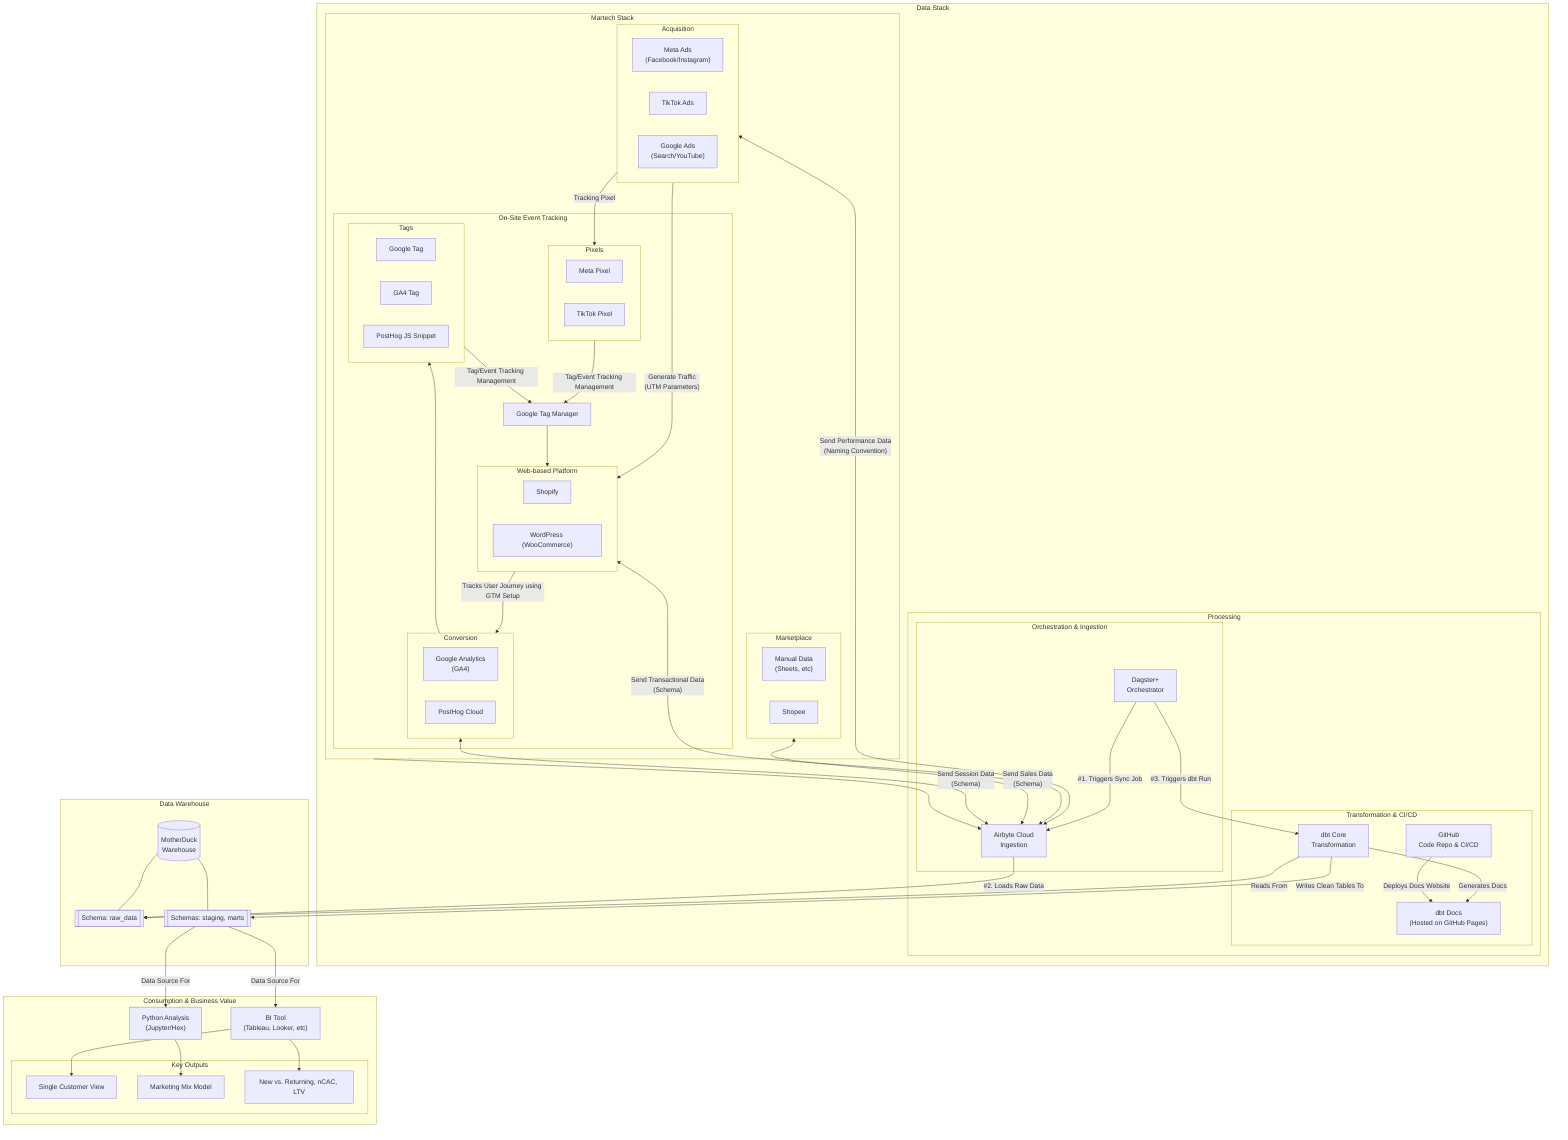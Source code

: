 graph TD
    subgraph Datastack["Data Stack"]
        direction TB
        %% --- Define the Sources ---
            subgraph Stack["Martech Stack"]
                direction LR
                subgraph "Acquisition"
                    MetaAds["Meta Ads<br/>(Facebook/Instagram)"]
                    TikTokAds["TikTok Ads"]
                    GoogleAds["Google Ads<br/>(Search/YouTube)"]
                end
                subgraph Marketplace["Marketplace"]
                    ManualData["Manual Data<br/>(Sheets, etc)"]
                    Shopee[Shopee]
                end

                subgraph Sources["On-Site Event Tracking"]
                    subgraph Website["Web-based Platform"]
                        Shopify[Shopify]
                        WooCommerce["WordPress (WooCommerce)"]  
                    end
                    
                    subgraph Conversion["Conversion"]
                        GA4["Google Analytics<br/>(GA4)"]
                        PostHog[PostHog Cloud]
                    end
                    
                    Website["Website<br/>(Shopify/WordPress)"]
                    GTM[Google Tag Manager]
                    
                    subgraph Pixel["Pixels"]
                        MetaPixel["Meta Pixel"]
                        TikTokPixel["TikTok Pixel"]
                    end
                    subgraph Tag["Tags"]
                        GoogleTag["Google Tag"]
                        GA4Tag["GA4 Tag"]
                        PostHogJS["PostHog JS Snippet"]
                    end
                end
            end
        
        %% --- Define the Processing Pipeline ---
        subgraph "Processing"
            subgraph "Orchestration & Ingestion"
                direction TB
                Dagster["Dagster+<br/>Orchestrator"]
                Airbyte["Airbyte Cloud<br/>Ingestion"]
            end

            

            subgraph "Transformation & CI/CD"
                dbt["dbt Core<br/>Transformation"]
                GitHub["GitHub<br/>Code Repo & CI/CD"]
                Docs["dbt Docs<br/>(Hosted on GitHub Pages)"]
            end
        end
    end


    subgraph "Data Warehouse"
        MotherDuck[("MotherDuck<br/>Warehouse")]
        RawData[[Schema: raw_data]]
        CleanData[[Schemas: staging, marts]]
        MotherDuck --- RawData & CleanData
    end

    

    subgraph "Consumption & Business Value"
        BI["BI Tool<br/>(Tableau, Looker, etc)"]
        
        Analysis["Python Analysis<br/>(Jupyter/Hex)"]
        
        subgraph "Key Outputs"
            SCV[Single Customer View]
            MMM[Marketing Mix Model]
            Metrics[New vs. Returning, nCAC, LTV]
        end
    end

    %% --- Define The Data & Control Flows ---

    %% Marketing Stack Flow
    Acquisition -- "Generate Traffic<br/>(UTM Parameters)" --> Website
    Website -- "Tracks User Journey using GTM Setup" --> Conversion
    
    %% Source to Pixel
    
    Acquisition -- "Tracking Pixel" --> Pixel
    Conversion --> Tag 
    Pixel & Tag -- "Tag/Event Tracking Management" --> GTM --> Website

    %% Sources to Airbyte
    Acquisition <-- "Send Performance Data<br/>(Naming Convention)" --> Airbyte
    Website <-- "Send Transactional Data<br/>(Schema)" --> Airbyte
    Marketplace <-- "Send Sales Data<br/>(Schema)" --> Airbyte
    Conversion <-- "Send Session Data<br/>(Schema)" --> Airbyte


    %% On-Site Tracking Flow
    
    %% Orchestration & CI/CD Flow
    Dagster -- "#1. Triggers Sync Job" --> Airbyte
    Dagster -- "#3. Triggers dbt Run" --> dbt
    
    %% Sources to Airbyte Flow
    

    %% Main Data Ingestion Flow (to Airbyte)
    Stack --> Airbyte
    
    Airbyte -- "#2. Loads Raw Data" --> RawData
    
    %% Transformation & Consumption Flow
    dbt -- "Reads From" --> RawData
    dbt -- "Writes Clean Tables To" --> CleanData
    CleanData -- "Data Source For" --> BI & Analysis
    BI --> SCV & Metrics
    Analysis --> MMM
    
    %% Documentation Flow
    dbt -- "Generates Docs" --> Docs
    GitHub -- "Deploys Docs Website" --> Docs